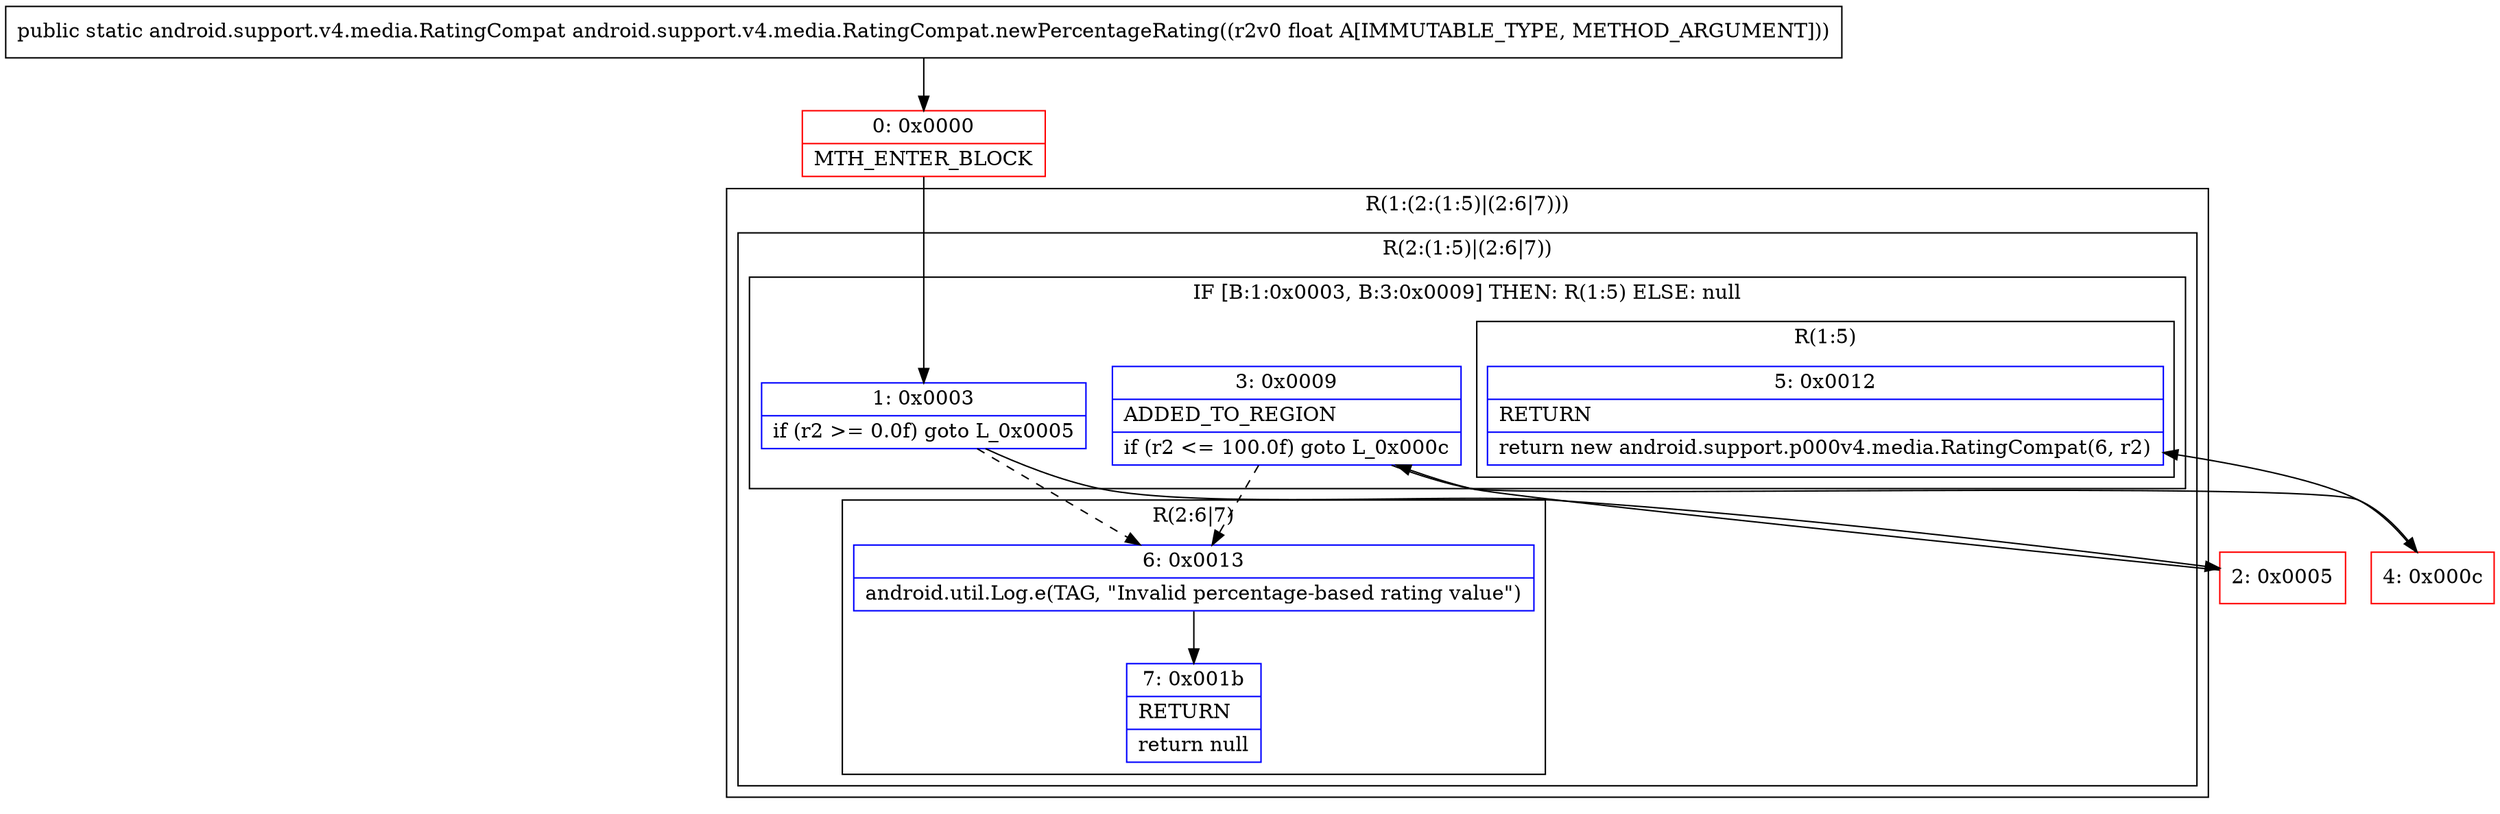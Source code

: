 digraph "CFG forandroid.support.v4.media.RatingCompat.newPercentageRating(F)Landroid\/support\/v4\/media\/RatingCompat;" {
subgraph cluster_Region_659953838 {
label = "R(1:(2:(1:5)|(2:6|7)))";
node [shape=record,color=blue];
subgraph cluster_Region_1346562136 {
label = "R(2:(1:5)|(2:6|7))";
node [shape=record,color=blue];
subgraph cluster_IfRegion_1619162554 {
label = "IF [B:1:0x0003, B:3:0x0009] THEN: R(1:5) ELSE: null";
node [shape=record,color=blue];
Node_1 [shape=record,label="{1\:\ 0x0003|if (r2 \>= 0.0f) goto L_0x0005\l}"];
Node_3 [shape=record,label="{3\:\ 0x0009|ADDED_TO_REGION\l|if (r2 \<= 100.0f) goto L_0x000c\l}"];
subgraph cluster_Region_606974482 {
label = "R(1:5)";
node [shape=record,color=blue];
Node_5 [shape=record,label="{5\:\ 0x0012|RETURN\l|return new android.support.p000v4.media.RatingCompat(6, r2)\l}"];
}
}
subgraph cluster_Region_866737489 {
label = "R(2:6|7)";
node [shape=record,color=blue];
Node_6 [shape=record,label="{6\:\ 0x0013|android.util.Log.e(TAG, \"Invalid percentage\-based rating value\")\l}"];
Node_7 [shape=record,label="{7\:\ 0x001b|RETURN\l|return null\l}"];
}
}
}
Node_0 [shape=record,color=red,label="{0\:\ 0x0000|MTH_ENTER_BLOCK\l}"];
Node_2 [shape=record,color=red,label="{2\:\ 0x0005}"];
Node_4 [shape=record,color=red,label="{4\:\ 0x000c}"];
MethodNode[shape=record,label="{public static android.support.v4.media.RatingCompat android.support.v4.media.RatingCompat.newPercentageRating((r2v0 float A[IMMUTABLE_TYPE, METHOD_ARGUMENT])) }"];
MethodNode -> Node_0;
Node_1 -> Node_2;
Node_1 -> Node_6[style=dashed];
Node_3 -> Node_4;
Node_3 -> Node_6[style=dashed];
Node_6 -> Node_7;
Node_0 -> Node_1;
Node_2 -> Node_3;
Node_4 -> Node_5;
}

